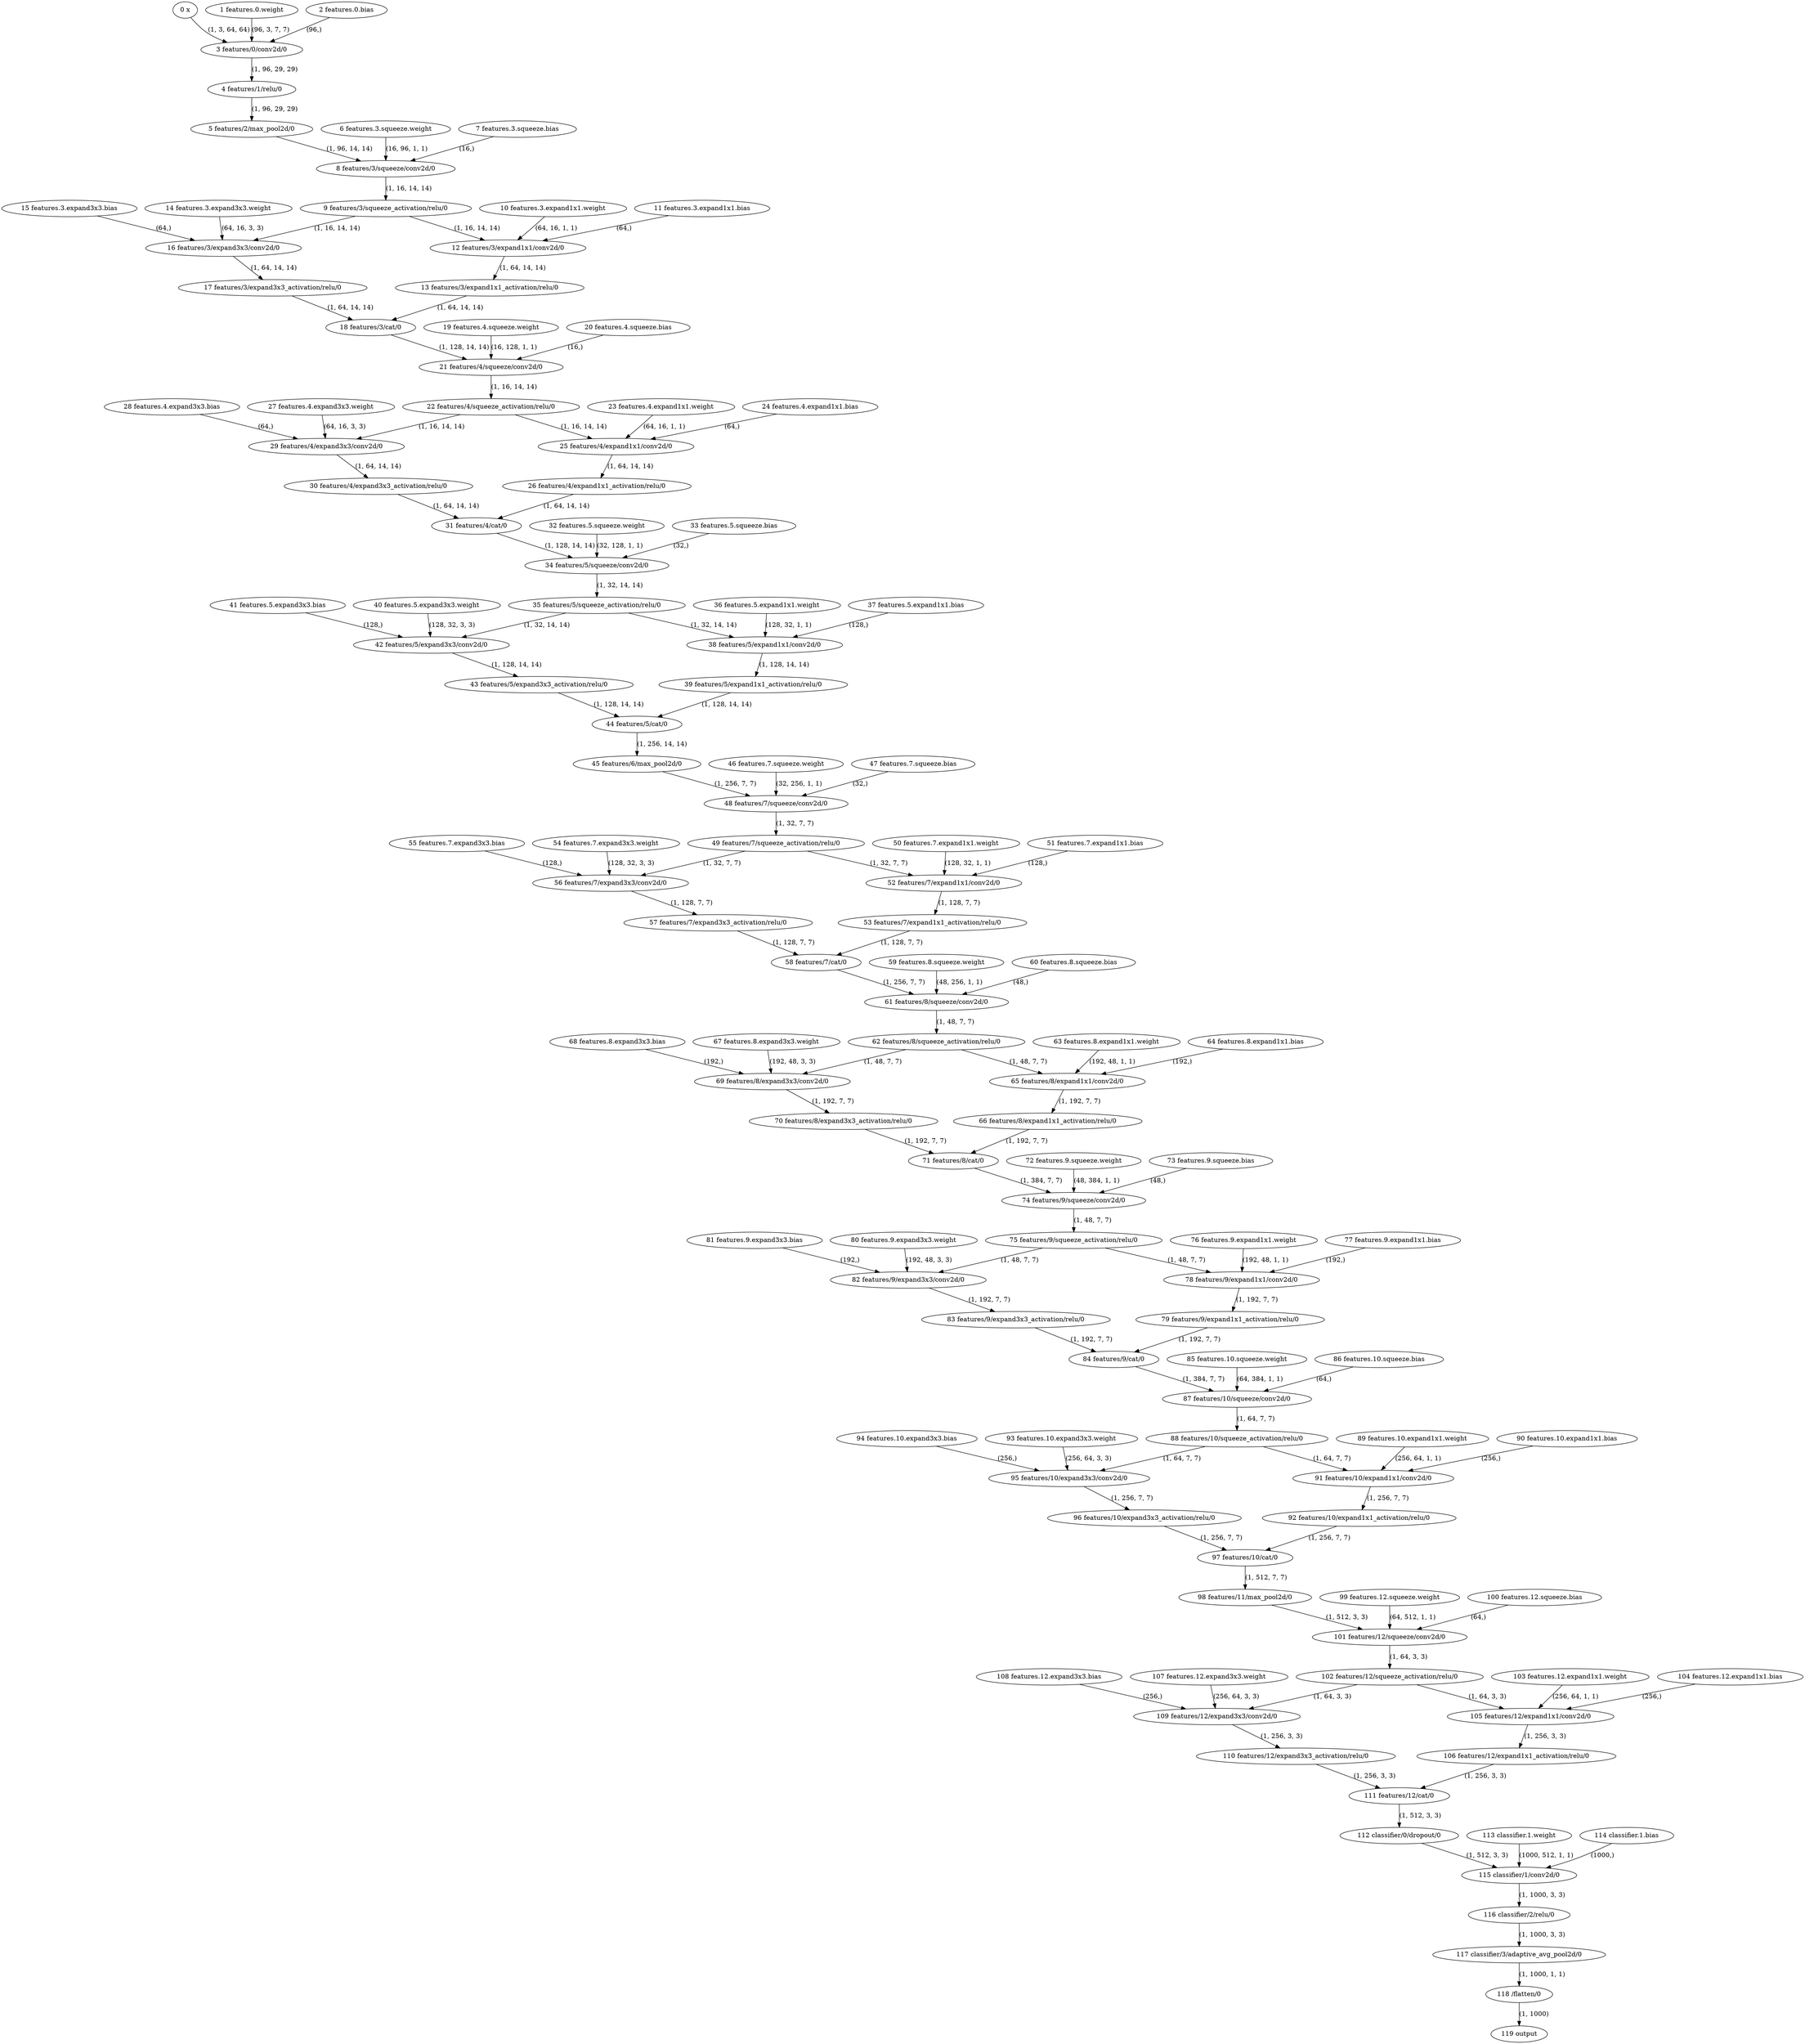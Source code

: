 strict digraph  {
"0 x" [id=0, type=nncf_model_input];
"1 features.0.weight" [id=1, type=nncf_model_const];
"2 features.0.bias" [id=2, type=nncf_model_const];
"3 features/0/conv2d/0" [id=3, type=conv2d];
"4 features/1/relu/0" [id=4, type=relu];
"5 features/2/max_pool2d/0" [id=5, type=max_pool2d];
"6 features.3.squeeze.weight" [id=6, type=nncf_model_const];
"7 features.3.squeeze.bias" [id=7, type=nncf_model_const];
"8 features/3/squeeze/conv2d/0" [id=8, type=conv2d];
"9 features/3/squeeze_activation/relu/0" [id=9, type=relu];
"10 features.3.expand1x1.weight" [id=10, type=nncf_model_const];
"11 features.3.expand1x1.bias" [id=11, type=nncf_model_const];
"12 features/3/expand1x1/conv2d/0" [id=12, type=conv2d];
"13 features/3/expand1x1_activation/relu/0" [id=13, type=relu];
"14 features.3.expand3x3.weight" [id=14, type=nncf_model_const];
"15 features.3.expand3x3.bias" [id=15, type=nncf_model_const];
"16 features/3/expand3x3/conv2d/0" [id=16, type=conv2d];
"17 features/3/expand3x3_activation/relu/0" [id=17, type=relu];
"18 features/3/cat/0" [id=18, type=cat];
"19 features.4.squeeze.weight" [id=19, type=nncf_model_const];
"20 features.4.squeeze.bias" [id=20, type=nncf_model_const];
"21 features/4/squeeze/conv2d/0" [id=21, type=conv2d];
"22 features/4/squeeze_activation/relu/0" [id=22, type=relu];
"23 features.4.expand1x1.weight" [id=23, type=nncf_model_const];
"24 features.4.expand1x1.bias" [id=24, type=nncf_model_const];
"25 features/4/expand1x1/conv2d/0" [id=25, type=conv2d];
"26 features/4/expand1x1_activation/relu/0" [id=26, type=relu];
"27 features.4.expand3x3.weight" [id=27, type=nncf_model_const];
"28 features.4.expand3x3.bias" [id=28, type=nncf_model_const];
"29 features/4/expand3x3/conv2d/0" [id=29, type=conv2d];
"30 features/4/expand3x3_activation/relu/0" [id=30, type=relu];
"31 features/4/cat/0" [id=31, type=cat];
"32 features.5.squeeze.weight" [id=32, type=nncf_model_const];
"33 features.5.squeeze.bias" [id=33, type=nncf_model_const];
"34 features/5/squeeze/conv2d/0" [id=34, type=conv2d];
"35 features/5/squeeze_activation/relu/0" [id=35, type=relu];
"36 features.5.expand1x1.weight" [id=36, type=nncf_model_const];
"37 features.5.expand1x1.bias" [id=37, type=nncf_model_const];
"38 features/5/expand1x1/conv2d/0" [id=38, type=conv2d];
"39 features/5/expand1x1_activation/relu/0" [id=39, type=relu];
"40 features.5.expand3x3.weight" [id=40, type=nncf_model_const];
"41 features.5.expand3x3.bias" [id=41, type=nncf_model_const];
"42 features/5/expand3x3/conv2d/0" [id=42, type=conv2d];
"43 features/5/expand3x3_activation/relu/0" [id=43, type=relu];
"44 features/5/cat/0" [id=44, type=cat];
"45 features/6/max_pool2d/0" [id=45, type=max_pool2d];
"46 features.7.squeeze.weight" [id=46, type=nncf_model_const];
"47 features.7.squeeze.bias" [id=47, type=nncf_model_const];
"48 features/7/squeeze/conv2d/0" [id=48, type=conv2d];
"49 features/7/squeeze_activation/relu/0" [id=49, type=relu];
"50 features.7.expand1x1.weight" [id=50, type=nncf_model_const];
"51 features.7.expand1x1.bias" [id=51, type=nncf_model_const];
"52 features/7/expand1x1/conv2d/0" [id=52, type=conv2d];
"53 features/7/expand1x1_activation/relu/0" [id=53, type=relu];
"54 features.7.expand3x3.weight" [id=54, type=nncf_model_const];
"55 features.7.expand3x3.bias" [id=55, type=nncf_model_const];
"56 features/7/expand3x3/conv2d/0" [id=56, type=conv2d];
"57 features/7/expand3x3_activation/relu/0" [id=57, type=relu];
"58 features/7/cat/0" [id=58, type=cat];
"59 features.8.squeeze.weight" [id=59, type=nncf_model_const];
"60 features.8.squeeze.bias" [id=60, type=nncf_model_const];
"61 features/8/squeeze/conv2d/0" [id=61, type=conv2d];
"62 features/8/squeeze_activation/relu/0" [id=62, type=relu];
"63 features.8.expand1x1.weight" [id=63, type=nncf_model_const];
"64 features.8.expand1x1.bias" [id=64, type=nncf_model_const];
"65 features/8/expand1x1/conv2d/0" [id=65, type=conv2d];
"66 features/8/expand1x1_activation/relu/0" [id=66, type=relu];
"67 features.8.expand3x3.weight" [id=67, type=nncf_model_const];
"68 features.8.expand3x3.bias" [id=68, type=nncf_model_const];
"69 features/8/expand3x3/conv2d/0" [id=69, type=conv2d];
"70 features/8/expand3x3_activation/relu/0" [id=70, type=relu];
"71 features/8/cat/0" [id=71, type=cat];
"72 features.9.squeeze.weight" [id=72, type=nncf_model_const];
"73 features.9.squeeze.bias" [id=73, type=nncf_model_const];
"74 features/9/squeeze/conv2d/0" [id=74, type=conv2d];
"75 features/9/squeeze_activation/relu/0" [id=75, type=relu];
"76 features.9.expand1x1.weight" [id=76, type=nncf_model_const];
"77 features.9.expand1x1.bias" [id=77, type=nncf_model_const];
"78 features/9/expand1x1/conv2d/0" [id=78, type=conv2d];
"79 features/9/expand1x1_activation/relu/0" [id=79, type=relu];
"80 features.9.expand3x3.weight" [id=80, type=nncf_model_const];
"81 features.9.expand3x3.bias" [id=81, type=nncf_model_const];
"82 features/9/expand3x3/conv2d/0" [id=82, type=conv2d];
"83 features/9/expand3x3_activation/relu/0" [id=83, type=relu];
"84 features/9/cat/0" [id=84, type=cat];
"85 features.10.squeeze.weight" [id=85, type=nncf_model_const];
"86 features.10.squeeze.bias" [id=86, type=nncf_model_const];
"87 features/10/squeeze/conv2d/0" [id=87, type=conv2d];
"88 features/10/squeeze_activation/relu/0" [id=88, type=relu];
"89 features.10.expand1x1.weight" [id=89, type=nncf_model_const];
"90 features.10.expand1x1.bias" [id=90, type=nncf_model_const];
"91 features/10/expand1x1/conv2d/0" [id=91, type=conv2d];
"92 features/10/expand1x1_activation/relu/0" [id=92, type=relu];
"93 features.10.expand3x3.weight" [id=93, type=nncf_model_const];
"94 features.10.expand3x3.bias" [id=94, type=nncf_model_const];
"95 features/10/expand3x3/conv2d/0" [id=95, type=conv2d];
"96 features/10/expand3x3_activation/relu/0" [id=96, type=relu];
"97 features/10/cat/0" [id=97, type=cat];
"98 features/11/max_pool2d/0" [id=98, type=max_pool2d];
"99 features.12.squeeze.weight" [id=99, type=nncf_model_const];
"100 features.12.squeeze.bias" [id=100, type=nncf_model_const];
"101 features/12/squeeze/conv2d/0" [id=101, type=conv2d];
"102 features/12/squeeze_activation/relu/0" [id=102, type=relu];
"103 features.12.expand1x1.weight" [id=103, type=nncf_model_const];
"104 features.12.expand1x1.bias" [id=104, type=nncf_model_const];
"105 features/12/expand1x1/conv2d/0" [id=105, type=conv2d];
"106 features/12/expand1x1_activation/relu/0" [id=106, type=relu];
"107 features.12.expand3x3.weight" [id=107, type=nncf_model_const];
"108 features.12.expand3x3.bias" [id=108, type=nncf_model_const];
"109 features/12/expand3x3/conv2d/0" [id=109, type=conv2d];
"110 features/12/expand3x3_activation/relu/0" [id=110, type=relu];
"111 features/12/cat/0" [id=111, type=cat];
"112 classifier/0/dropout/0" [id=112, type=dropout];
"113 classifier.1.weight" [id=113, type=nncf_model_const];
"114 classifier.1.bias" [id=114, type=nncf_model_const];
"115 classifier/1/conv2d/0" [id=115, type=conv2d];
"116 classifier/2/relu/0" [id=116, type=relu];
"117 classifier/3/adaptive_avg_pool2d/0" [id=117, type=adaptive_avg_pool2d];
"118 /flatten/0" [id=118, type=flatten];
"119 output" [id=119, type=nncf_model_output];
"0 x" -> "3 features/0/conv2d/0"  [label="(1, 3, 64, 64)", style=solid];
"1 features.0.weight" -> "3 features/0/conv2d/0"  [label="(96, 3, 7, 7)", style=solid];
"2 features.0.bias" -> "3 features/0/conv2d/0"  [label="(96,)", style=solid];
"3 features/0/conv2d/0" -> "4 features/1/relu/0"  [label="(1, 96, 29, 29)", style=solid];
"4 features/1/relu/0" -> "5 features/2/max_pool2d/0"  [label="(1, 96, 29, 29)", style=solid];
"5 features/2/max_pool2d/0" -> "8 features/3/squeeze/conv2d/0"  [label="(1, 96, 14, 14)", style=solid];
"6 features.3.squeeze.weight" -> "8 features/3/squeeze/conv2d/0"  [label="(16, 96, 1, 1)", style=solid];
"7 features.3.squeeze.bias" -> "8 features/3/squeeze/conv2d/0"  [label="(16,)", style=solid];
"8 features/3/squeeze/conv2d/0" -> "9 features/3/squeeze_activation/relu/0"  [label="(1, 16, 14, 14)", style=solid];
"9 features/3/squeeze_activation/relu/0" -> "12 features/3/expand1x1/conv2d/0"  [label="(1, 16, 14, 14)", style=solid];
"9 features/3/squeeze_activation/relu/0" -> "16 features/3/expand3x3/conv2d/0"  [label="(1, 16, 14, 14)", style=solid];
"10 features.3.expand1x1.weight" -> "12 features/3/expand1x1/conv2d/0"  [label="(64, 16, 1, 1)", style=solid];
"11 features.3.expand1x1.bias" -> "12 features/3/expand1x1/conv2d/0"  [label="(64,)", style=solid];
"12 features/3/expand1x1/conv2d/0" -> "13 features/3/expand1x1_activation/relu/0"  [label="(1, 64, 14, 14)", style=solid];
"13 features/3/expand1x1_activation/relu/0" -> "18 features/3/cat/0"  [label="(1, 64, 14, 14)", style=solid];
"14 features.3.expand3x3.weight" -> "16 features/3/expand3x3/conv2d/0"  [label="(64, 16, 3, 3)", style=solid];
"15 features.3.expand3x3.bias" -> "16 features/3/expand3x3/conv2d/0"  [label="(64,)", style=solid];
"16 features/3/expand3x3/conv2d/0" -> "17 features/3/expand3x3_activation/relu/0"  [label="(1, 64, 14, 14)", style=solid];
"17 features/3/expand3x3_activation/relu/0" -> "18 features/3/cat/0"  [label="(1, 64, 14, 14)", style=solid];
"18 features/3/cat/0" -> "21 features/4/squeeze/conv2d/0"  [label="(1, 128, 14, 14)", style=solid];
"19 features.4.squeeze.weight" -> "21 features/4/squeeze/conv2d/0"  [label="(16, 128, 1, 1)", style=solid];
"20 features.4.squeeze.bias" -> "21 features/4/squeeze/conv2d/0"  [label="(16,)", style=solid];
"21 features/4/squeeze/conv2d/0" -> "22 features/4/squeeze_activation/relu/0"  [label="(1, 16, 14, 14)", style=solid];
"22 features/4/squeeze_activation/relu/0" -> "25 features/4/expand1x1/conv2d/0"  [label="(1, 16, 14, 14)", style=solid];
"22 features/4/squeeze_activation/relu/0" -> "29 features/4/expand3x3/conv2d/0"  [label="(1, 16, 14, 14)", style=solid];
"23 features.4.expand1x1.weight" -> "25 features/4/expand1x1/conv2d/0"  [label="(64, 16, 1, 1)", style=solid];
"24 features.4.expand1x1.bias" -> "25 features/4/expand1x1/conv2d/0"  [label="(64,)", style=solid];
"25 features/4/expand1x1/conv2d/0" -> "26 features/4/expand1x1_activation/relu/0"  [label="(1, 64, 14, 14)", style=solid];
"26 features/4/expand1x1_activation/relu/0" -> "31 features/4/cat/0"  [label="(1, 64, 14, 14)", style=solid];
"27 features.4.expand3x3.weight" -> "29 features/4/expand3x3/conv2d/0"  [label="(64, 16, 3, 3)", style=solid];
"28 features.4.expand3x3.bias" -> "29 features/4/expand3x3/conv2d/0"  [label="(64,)", style=solid];
"29 features/4/expand3x3/conv2d/0" -> "30 features/4/expand3x3_activation/relu/0"  [label="(1, 64, 14, 14)", style=solid];
"30 features/4/expand3x3_activation/relu/0" -> "31 features/4/cat/0"  [label="(1, 64, 14, 14)", style=solid];
"31 features/4/cat/0" -> "34 features/5/squeeze/conv2d/0"  [label="(1, 128, 14, 14)", style=solid];
"32 features.5.squeeze.weight" -> "34 features/5/squeeze/conv2d/0"  [label="(32, 128, 1, 1)", style=solid];
"33 features.5.squeeze.bias" -> "34 features/5/squeeze/conv2d/0"  [label="(32,)", style=solid];
"34 features/5/squeeze/conv2d/0" -> "35 features/5/squeeze_activation/relu/0"  [label="(1, 32, 14, 14)", style=solid];
"35 features/5/squeeze_activation/relu/0" -> "38 features/5/expand1x1/conv2d/0"  [label="(1, 32, 14, 14)", style=solid];
"35 features/5/squeeze_activation/relu/0" -> "42 features/5/expand3x3/conv2d/0"  [label="(1, 32, 14, 14)", style=solid];
"36 features.5.expand1x1.weight" -> "38 features/5/expand1x1/conv2d/0"  [label="(128, 32, 1, 1)", style=solid];
"37 features.5.expand1x1.bias" -> "38 features/5/expand1x1/conv2d/0"  [label="(128,)", style=solid];
"38 features/5/expand1x1/conv2d/0" -> "39 features/5/expand1x1_activation/relu/0"  [label="(1, 128, 14, 14)", style=solid];
"39 features/5/expand1x1_activation/relu/0" -> "44 features/5/cat/0"  [label="(1, 128, 14, 14)", style=solid];
"40 features.5.expand3x3.weight" -> "42 features/5/expand3x3/conv2d/0"  [label="(128, 32, 3, 3)", style=solid];
"41 features.5.expand3x3.bias" -> "42 features/5/expand3x3/conv2d/0"  [label="(128,)", style=solid];
"42 features/5/expand3x3/conv2d/0" -> "43 features/5/expand3x3_activation/relu/0"  [label="(1, 128, 14, 14)", style=solid];
"43 features/5/expand3x3_activation/relu/0" -> "44 features/5/cat/0"  [label="(1, 128, 14, 14)", style=solid];
"44 features/5/cat/0" -> "45 features/6/max_pool2d/0"  [label="(1, 256, 14, 14)", style=solid];
"45 features/6/max_pool2d/0" -> "48 features/7/squeeze/conv2d/0"  [label="(1, 256, 7, 7)", style=solid];
"46 features.7.squeeze.weight" -> "48 features/7/squeeze/conv2d/0"  [label="(32, 256, 1, 1)", style=solid];
"47 features.7.squeeze.bias" -> "48 features/7/squeeze/conv2d/0"  [label="(32,)", style=solid];
"48 features/7/squeeze/conv2d/0" -> "49 features/7/squeeze_activation/relu/0"  [label="(1, 32, 7, 7)", style=solid];
"49 features/7/squeeze_activation/relu/0" -> "52 features/7/expand1x1/conv2d/0"  [label="(1, 32, 7, 7)", style=solid];
"49 features/7/squeeze_activation/relu/0" -> "56 features/7/expand3x3/conv2d/0"  [label="(1, 32, 7, 7)", style=solid];
"50 features.7.expand1x1.weight" -> "52 features/7/expand1x1/conv2d/0"  [label="(128, 32, 1, 1)", style=solid];
"51 features.7.expand1x1.bias" -> "52 features/7/expand1x1/conv2d/0"  [label="(128,)", style=solid];
"52 features/7/expand1x1/conv2d/0" -> "53 features/7/expand1x1_activation/relu/0"  [label="(1, 128, 7, 7)", style=solid];
"53 features/7/expand1x1_activation/relu/0" -> "58 features/7/cat/0"  [label="(1, 128, 7, 7)", style=solid];
"54 features.7.expand3x3.weight" -> "56 features/7/expand3x3/conv2d/0"  [label="(128, 32, 3, 3)", style=solid];
"55 features.7.expand3x3.bias" -> "56 features/7/expand3x3/conv2d/0"  [label="(128,)", style=solid];
"56 features/7/expand3x3/conv2d/0" -> "57 features/7/expand3x3_activation/relu/0"  [label="(1, 128, 7, 7)", style=solid];
"57 features/7/expand3x3_activation/relu/0" -> "58 features/7/cat/0"  [label="(1, 128, 7, 7)", style=solid];
"58 features/7/cat/0" -> "61 features/8/squeeze/conv2d/0"  [label="(1, 256, 7, 7)", style=solid];
"59 features.8.squeeze.weight" -> "61 features/8/squeeze/conv2d/0"  [label="(48, 256, 1, 1)", style=solid];
"60 features.8.squeeze.bias" -> "61 features/8/squeeze/conv2d/0"  [label="(48,)", style=solid];
"61 features/8/squeeze/conv2d/0" -> "62 features/8/squeeze_activation/relu/0"  [label="(1, 48, 7, 7)", style=solid];
"62 features/8/squeeze_activation/relu/0" -> "65 features/8/expand1x1/conv2d/0"  [label="(1, 48, 7, 7)", style=solid];
"62 features/8/squeeze_activation/relu/0" -> "69 features/8/expand3x3/conv2d/0"  [label="(1, 48, 7, 7)", style=solid];
"63 features.8.expand1x1.weight" -> "65 features/8/expand1x1/conv2d/0"  [label="(192, 48, 1, 1)", style=solid];
"64 features.8.expand1x1.bias" -> "65 features/8/expand1x1/conv2d/0"  [label="(192,)", style=solid];
"65 features/8/expand1x1/conv2d/0" -> "66 features/8/expand1x1_activation/relu/0"  [label="(1, 192, 7, 7)", style=solid];
"66 features/8/expand1x1_activation/relu/0" -> "71 features/8/cat/0"  [label="(1, 192, 7, 7)", style=solid];
"67 features.8.expand3x3.weight" -> "69 features/8/expand3x3/conv2d/0"  [label="(192, 48, 3, 3)", style=solid];
"68 features.8.expand3x3.bias" -> "69 features/8/expand3x3/conv2d/0"  [label="(192,)", style=solid];
"69 features/8/expand3x3/conv2d/0" -> "70 features/8/expand3x3_activation/relu/0"  [label="(1, 192, 7, 7)", style=solid];
"70 features/8/expand3x3_activation/relu/0" -> "71 features/8/cat/0"  [label="(1, 192, 7, 7)", style=solid];
"71 features/8/cat/0" -> "74 features/9/squeeze/conv2d/0"  [label="(1, 384, 7, 7)", style=solid];
"72 features.9.squeeze.weight" -> "74 features/9/squeeze/conv2d/0"  [label="(48, 384, 1, 1)", style=solid];
"73 features.9.squeeze.bias" -> "74 features/9/squeeze/conv2d/0"  [label="(48,)", style=solid];
"74 features/9/squeeze/conv2d/0" -> "75 features/9/squeeze_activation/relu/0"  [label="(1, 48, 7, 7)", style=solid];
"75 features/9/squeeze_activation/relu/0" -> "78 features/9/expand1x1/conv2d/0"  [label="(1, 48, 7, 7)", style=solid];
"75 features/9/squeeze_activation/relu/0" -> "82 features/9/expand3x3/conv2d/0"  [label="(1, 48, 7, 7)", style=solid];
"76 features.9.expand1x1.weight" -> "78 features/9/expand1x1/conv2d/0"  [label="(192, 48, 1, 1)", style=solid];
"77 features.9.expand1x1.bias" -> "78 features/9/expand1x1/conv2d/0"  [label="(192,)", style=solid];
"78 features/9/expand1x1/conv2d/0" -> "79 features/9/expand1x1_activation/relu/0"  [label="(1, 192, 7, 7)", style=solid];
"79 features/9/expand1x1_activation/relu/0" -> "84 features/9/cat/0"  [label="(1, 192, 7, 7)", style=solid];
"80 features.9.expand3x3.weight" -> "82 features/9/expand3x3/conv2d/0"  [label="(192, 48, 3, 3)", style=solid];
"81 features.9.expand3x3.bias" -> "82 features/9/expand3x3/conv2d/0"  [label="(192,)", style=solid];
"82 features/9/expand3x3/conv2d/0" -> "83 features/9/expand3x3_activation/relu/0"  [label="(1, 192, 7, 7)", style=solid];
"83 features/9/expand3x3_activation/relu/0" -> "84 features/9/cat/0"  [label="(1, 192, 7, 7)", style=solid];
"84 features/9/cat/0" -> "87 features/10/squeeze/conv2d/0"  [label="(1, 384, 7, 7)", style=solid];
"85 features.10.squeeze.weight" -> "87 features/10/squeeze/conv2d/0"  [label="(64, 384, 1, 1)", style=solid];
"86 features.10.squeeze.bias" -> "87 features/10/squeeze/conv2d/0"  [label="(64,)", style=solid];
"87 features/10/squeeze/conv2d/0" -> "88 features/10/squeeze_activation/relu/0"  [label="(1, 64, 7, 7)", style=solid];
"88 features/10/squeeze_activation/relu/0" -> "91 features/10/expand1x1/conv2d/0"  [label="(1, 64, 7, 7)", style=solid];
"88 features/10/squeeze_activation/relu/0" -> "95 features/10/expand3x3/conv2d/0"  [label="(1, 64, 7, 7)", style=solid];
"89 features.10.expand1x1.weight" -> "91 features/10/expand1x1/conv2d/0"  [label="(256, 64, 1, 1)", style=solid];
"90 features.10.expand1x1.bias" -> "91 features/10/expand1x1/conv2d/0"  [label="(256,)", style=solid];
"91 features/10/expand1x1/conv2d/0" -> "92 features/10/expand1x1_activation/relu/0"  [label="(1, 256, 7, 7)", style=solid];
"92 features/10/expand1x1_activation/relu/0" -> "97 features/10/cat/0"  [label="(1, 256, 7, 7)", style=solid];
"93 features.10.expand3x3.weight" -> "95 features/10/expand3x3/conv2d/0"  [label="(256, 64, 3, 3)", style=solid];
"94 features.10.expand3x3.bias" -> "95 features/10/expand3x3/conv2d/0"  [label="(256,)", style=solid];
"95 features/10/expand3x3/conv2d/0" -> "96 features/10/expand3x3_activation/relu/0"  [label="(1, 256, 7, 7)", style=solid];
"96 features/10/expand3x3_activation/relu/0" -> "97 features/10/cat/0"  [label="(1, 256, 7, 7)", style=solid];
"97 features/10/cat/0" -> "98 features/11/max_pool2d/0"  [label="(1, 512, 7, 7)", style=solid];
"98 features/11/max_pool2d/0" -> "101 features/12/squeeze/conv2d/0"  [label="(1, 512, 3, 3)", style=solid];
"99 features.12.squeeze.weight" -> "101 features/12/squeeze/conv2d/0"  [label="(64, 512, 1, 1)", style=solid];
"100 features.12.squeeze.bias" -> "101 features/12/squeeze/conv2d/0"  [label="(64,)", style=solid];
"101 features/12/squeeze/conv2d/0" -> "102 features/12/squeeze_activation/relu/0"  [label="(1, 64, 3, 3)", style=solid];
"102 features/12/squeeze_activation/relu/0" -> "105 features/12/expand1x1/conv2d/0"  [label="(1, 64, 3, 3)", style=solid];
"102 features/12/squeeze_activation/relu/0" -> "109 features/12/expand3x3/conv2d/0"  [label="(1, 64, 3, 3)", style=solid];
"103 features.12.expand1x1.weight" -> "105 features/12/expand1x1/conv2d/0"  [label="(256, 64, 1, 1)", style=solid];
"104 features.12.expand1x1.bias" -> "105 features/12/expand1x1/conv2d/0"  [label="(256,)", style=solid];
"105 features/12/expand1x1/conv2d/0" -> "106 features/12/expand1x1_activation/relu/0"  [label="(1, 256, 3, 3)", style=solid];
"106 features/12/expand1x1_activation/relu/0" -> "111 features/12/cat/0"  [label="(1, 256, 3, 3)", style=solid];
"107 features.12.expand3x3.weight" -> "109 features/12/expand3x3/conv2d/0"  [label="(256, 64, 3, 3)", style=solid];
"108 features.12.expand3x3.bias" -> "109 features/12/expand3x3/conv2d/0"  [label="(256,)", style=solid];
"109 features/12/expand3x3/conv2d/0" -> "110 features/12/expand3x3_activation/relu/0"  [label="(1, 256, 3, 3)", style=solid];
"110 features/12/expand3x3_activation/relu/0" -> "111 features/12/cat/0"  [label="(1, 256, 3, 3)", style=solid];
"111 features/12/cat/0" -> "112 classifier/0/dropout/0"  [label="(1, 512, 3, 3)", style=solid];
"112 classifier/0/dropout/0" -> "115 classifier/1/conv2d/0"  [label="(1, 512, 3, 3)", style=solid];
"113 classifier.1.weight" -> "115 classifier/1/conv2d/0"  [label="(1000, 512, 1, 1)", style=solid];
"114 classifier.1.bias" -> "115 classifier/1/conv2d/0"  [label="(1000,)", style=solid];
"115 classifier/1/conv2d/0" -> "116 classifier/2/relu/0"  [label="(1, 1000, 3, 3)", style=solid];
"116 classifier/2/relu/0" -> "117 classifier/3/adaptive_avg_pool2d/0"  [label="(1, 1000, 3, 3)", style=solid];
"117 classifier/3/adaptive_avg_pool2d/0" -> "118 /flatten/0"  [label="(1, 1000, 1, 1)", style=solid];
"118 /flatten/0" -> "119 output"  [label="(1, 1000)", style=solid];
}
